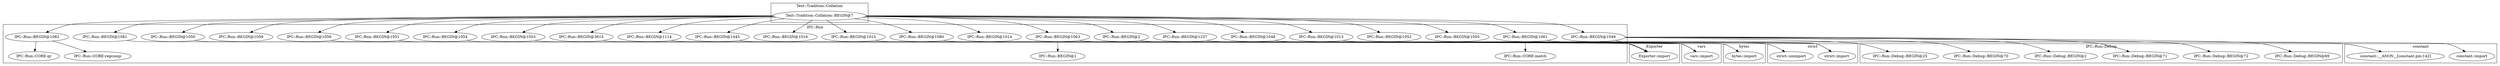 digraph {
graph [overlap=false]
subgraph cluster_IPC_Run_Debug {
	label="IPC::Run::Debug";
	"IPC::Run::Debug::BEGIN@70";
	"IPC::Run::Debug::BEGIN@25";
	"IPC::Run::Debug::BEGIN@69";
	"IPC::Run::Debug::BEGIN@72";
	"IPC::Run::Debug::BEGIN@71";
	"IPC::Run::Debug::BEGIN@2";
}
subgraph cluster_Text_Tradition_Collation {
	label="Text::Tradition::Collation";
	"Text::Tradition::Collation::BEGIN@7";
}
subgraph cluster_constant {
	label="constant";
	"constant::import";
	"constant::__ANON__[constant.pm:142]";
}
subgraph cluster_Exporter {
	label="Exporter";
	"Exporter::import";
}
subgraph cluster_bytes {
	label="bytes";
	"bytes::import";
}
subgraph cluster_IPC_Run {
	label="IPC::Run";
	"IPC::Run::CORE:qr";
	"IPC::Run::BEGIN@1053";
	"IPC::Run::BEGIN@1054";
	"IPC::Run::BEGIN@1055";
	"IPC::Run::BEGIN@1052";
	"IPC::Run::BEGIN@1445";
	"IPC::Run::BEGIN@2";
	"IPC::Run::CORE:regcomp";
	"IPC::Run::BEGIN@1048";
	"IPC::Run::BEGIN@1081";
	"IPC::Run::BEGIN@1051";
	"IPC::Run::BEGIN@1014";
	"IPC::Run::BEGIN@3615";
	"IPC::Run::BEGIN@1";
	"IPC::Run::BEGIN@1049";
	"IPC::Run::BEGIN@1016";
	"IPC::Run::BEGIN@1013";
	"IPC::Run::BEGIN@1015";
	"IPC::Run::BEGIN@1082";
	"IPC::Run::BEGIN@1061";
	"IPC::Run::BEGIN@1114";
	"IPC::Run::BEGIN@1237";
	"IPC::Run::CORE:match";
	"IPC::Run::BEGIN@1050";
	"IPC::Run::BEGIN@1059";
	"IPC::Run::BEGIN@1063";
	"IPC::Run::BEGIN@1056";
	"IPC::Run::BEGIN@1080";
}
subgraph cluster_vars {
	label="vars";
	"vars::import";
}
subgraph cluster_strict {
	label="strict";
	"strict::unimport";
	"strict::import";
}
"IPC::Run::BEGIN@1049" -> "IPC::Run::Debug::BEGIN@72";
"Text::Tradition::Collation::BEGIN@7" -> "IPC::Run::BEGIN@1051";
"Text::Tradition::Collation::BEGIN@7" -> "IPC::Run::BEGIN@1014";
"Text::Tradition::Collation::BEGIN@7" -> "IPC::Run::BEGIN@1114";
"Text::Tradition::Collation::BEGIN@7" -> "IPC::Run::BEGIN@1080";
"IPC::Run::BEGIN@1063" -> "IPC::Run::BEGIN@1";
"Text::Tradition::Collation::BEGIN@7" -> "IPC::Run::BEGIN@1053";
"IPC::Run::BEGIN@1061" -> "constant::import";
"Text::Tradition::Collation::BEGIN@7" -> "IPC::Run::BEGIN@1061";
"IPC::Run::BEGIN@1048" -> "strict::import";
"IPC::Run::BEGIN@1013" -> "strict::import";
"IPC::Run::BEGIN@1049" -> "IPC::Run::Debug::BEGIN@70";
"IPC::Run::BEGIN@1049" -> "IPC::Run::Debug::BEGIN@2";
"Text::Tradition::Collation::BEGIN@7" -> "IPC::Run::BEGIN@1055";
"Text::Tradition::Collation::BEGIN@7" -> "IPC::Run::BEGIN@1237";
"IPC::Run::BEGIN@1049" -> "IPC::Run::Debug::BEGIN@69";
"Text::Tradition::Collation::BEGIN@7" -> "IPC::Run::BEGIN@1016";
"IPC::Run::BEGIN@1050" -> "Exporter::import";
"IPC::Run::BEGIN@1051" -> "Exporter::import";
"IPC::Run::BEGIN@1081" -> "Exporter::import";
"IPC::Run::BEGIN@1053" -> "Exporter::import";
"IPC::Run::BEGIN@1054" -> "Exporter::import";
"IPC::Run::BEGIN@1056" -> "Exporter::import";
"IPC::Run::BEGIN@1049" -> "Exporter::import";
"Text::Tradition::Collation::BEGIN@7" -> "IPC::Run::BEGIN@1050";
"IPC::Run::BEGIN@1082" -> "IPC::Run::CORE:regcomp";
"Text::Tradition::Collation::BEGIN@7" -> "IPC::Run::BEGIN@1048";
"IPC::Run::BEGIN@1061" -> "IPC::Run::CORE:match";
"IPC::Run::BEGIN@1237" -> "strict::unimport";
"IPC::Run::BEGIN@1445" -> "vars::import";
"IPC::Run::BEGIN@1114" -> "vars::import";
"IPC::Run::BEGIN@3615" -> "vars::import";
"IPC::Run::BEGIN@1015" -> "vars::import";
"IPC::Run::BEGIN@1080" -> "vars::import";
"IPC::Run::BEGIN@1082" -> "IPC::Run::CORE:qr";
"Text::Tradition::Collation::BEGIN@7" -> "IPC::Run::BEGIN@1052";
"IPC::Run::BEGIN@2" -> "bytes::import";
"Text::Tradition::Collation::BEGIN@7" -> "IPC::Run::BEGIN@1063";
"IPC::Run::BEGIN@1049" -> "IPC::Run::Debug::BEGIN@25";
"Text::Tradition::Collation::BEGIN@7" -> "IPC::Run::BEGIN@1081";
"Text::Tradition::Collation::BEGIN@7" -> "IPC::Run::BEGIN@3615";
"Text::Tradition::Collation::BEGIN@7" -> "IPC::Run::BEGIN@1013";
"Text::Tradition::Collation::BEGIN@7" -> "IPC::Run::BEGIN@1059";
"IPC::Run::BEGIN@1063" -> "constant::__ANON__[constant.pm:142]";
"Text::Tradition::Collation::BEGIN@7" -> "IPC::Run::BEGIN@2";
"Text::Tradition::Collation::BEGIN@7" -> "IPC::Run::BEGIN@1015";
"IPC::Run::BEGIN@1049" -> "IPC::Run::Debug::BEGIN@71";
"Text::Tradition::Collation::BEGIN@7" -> "IPC::Run::BEGIN@1054";
"Text::Tradition::Collation::BEGIN@7" -> "IPC::Run::BEGIN@1082";
"Text::Tradition::Collation::BEGIN@7" -> "IPC::Run::BEGIN@1445";
"Text::Tradition::Collation::BEGIN@7" -> "IPC::Run::BEGIN@1056";
"Text::Tradition::Collation::BEGIN@7" -> "IPC::Run::BEGIN@1049";
}
